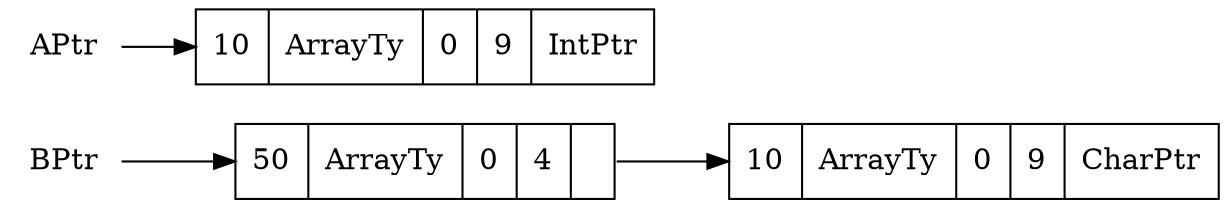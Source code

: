 digraph G {
    rankdir = LR;

    BPtr [shape=plaintext]

    APtr [shape=plaintext]

    BTy [shape=record, label="{50 | ArrayTy | 0 | 4 | <5>}", pos="0,0.3!"]

    CharTy [shape=record, label="{10 | ArrayTy | 0 | 9 | CharPtr}", pos="0,0.3!"]

    ATy [shape=record, label="{10 | ArrayTy | 0 | 9 | IntPtr}", pos="0,0.3!"]

    APtr -> ATy;
    BPtr -> BTy;
    BTy:5 -> CharTy;
}